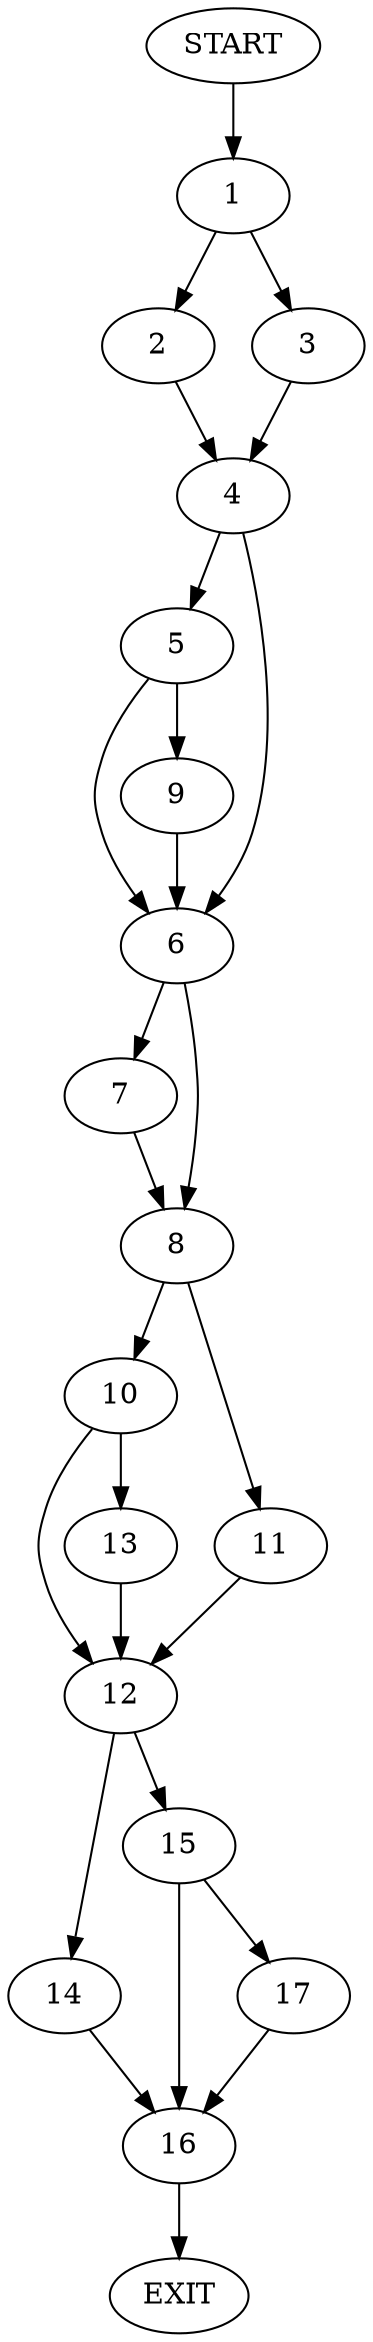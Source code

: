 digraph {
0 [label="START"]
18 [label="EXIT"]
0 -> 1
1 -> 2
1 -> 3
3 -> 4
2 -> 4
4 -> 5
4 -> 6
6 -> 7
6 -> 8
5 -> 9
5 -> 6
9 -> 6
7 -> 8
8 -> 10
8 -> 11
10 -> 12
10 -> 13
11 -> 12
12 -> 14
12 -> 15
13 -> 12
15 -> 16
15 -> 17
14 -> 16
16 -> 18
17 -> 16
}

